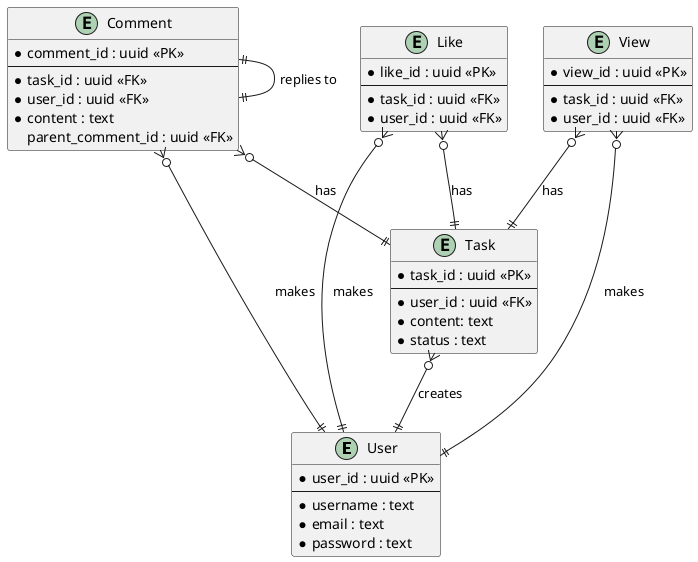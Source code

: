 @startuml

entity "User" as user {
  *user_id : uuid <<PK>>
  --
  * username : text
  * email : text
  * password : text
}

entity "Task" as task {
  *task_id : uuid <<PK>>
  --
  *user_id : uuid <<FK>>
  *content: text
  *status : text
}

entity "Comment" as comment {
  *comment_id : uuid <<PK>>
  --
  *task_id : uuid <<FK>>
  *user_id : uuid <<FK>>
  *content : text
  parent_comment_id : uuid <<FK>> 
}

entity "Like" as like {
  *like_id : uuid <<PK>>
  --
  *task_id : uuid <<FK>>
  *user_id : uuid <<FK>>
}

entity "View" as view {
  *view_id : uuid <<PK>>
  --
  *task_id : uuid <<FK>>
  *user_id : uuid <<FK>>
}

task }o--|| user : creates
like }o--|| task : has
like }o--|| user : makes
comment }o--|| task : has
comment }o--|| user : makes
view }o--|| task : has
view }o--|| user : makes
comment ||--|| comment : replies to

@enduml